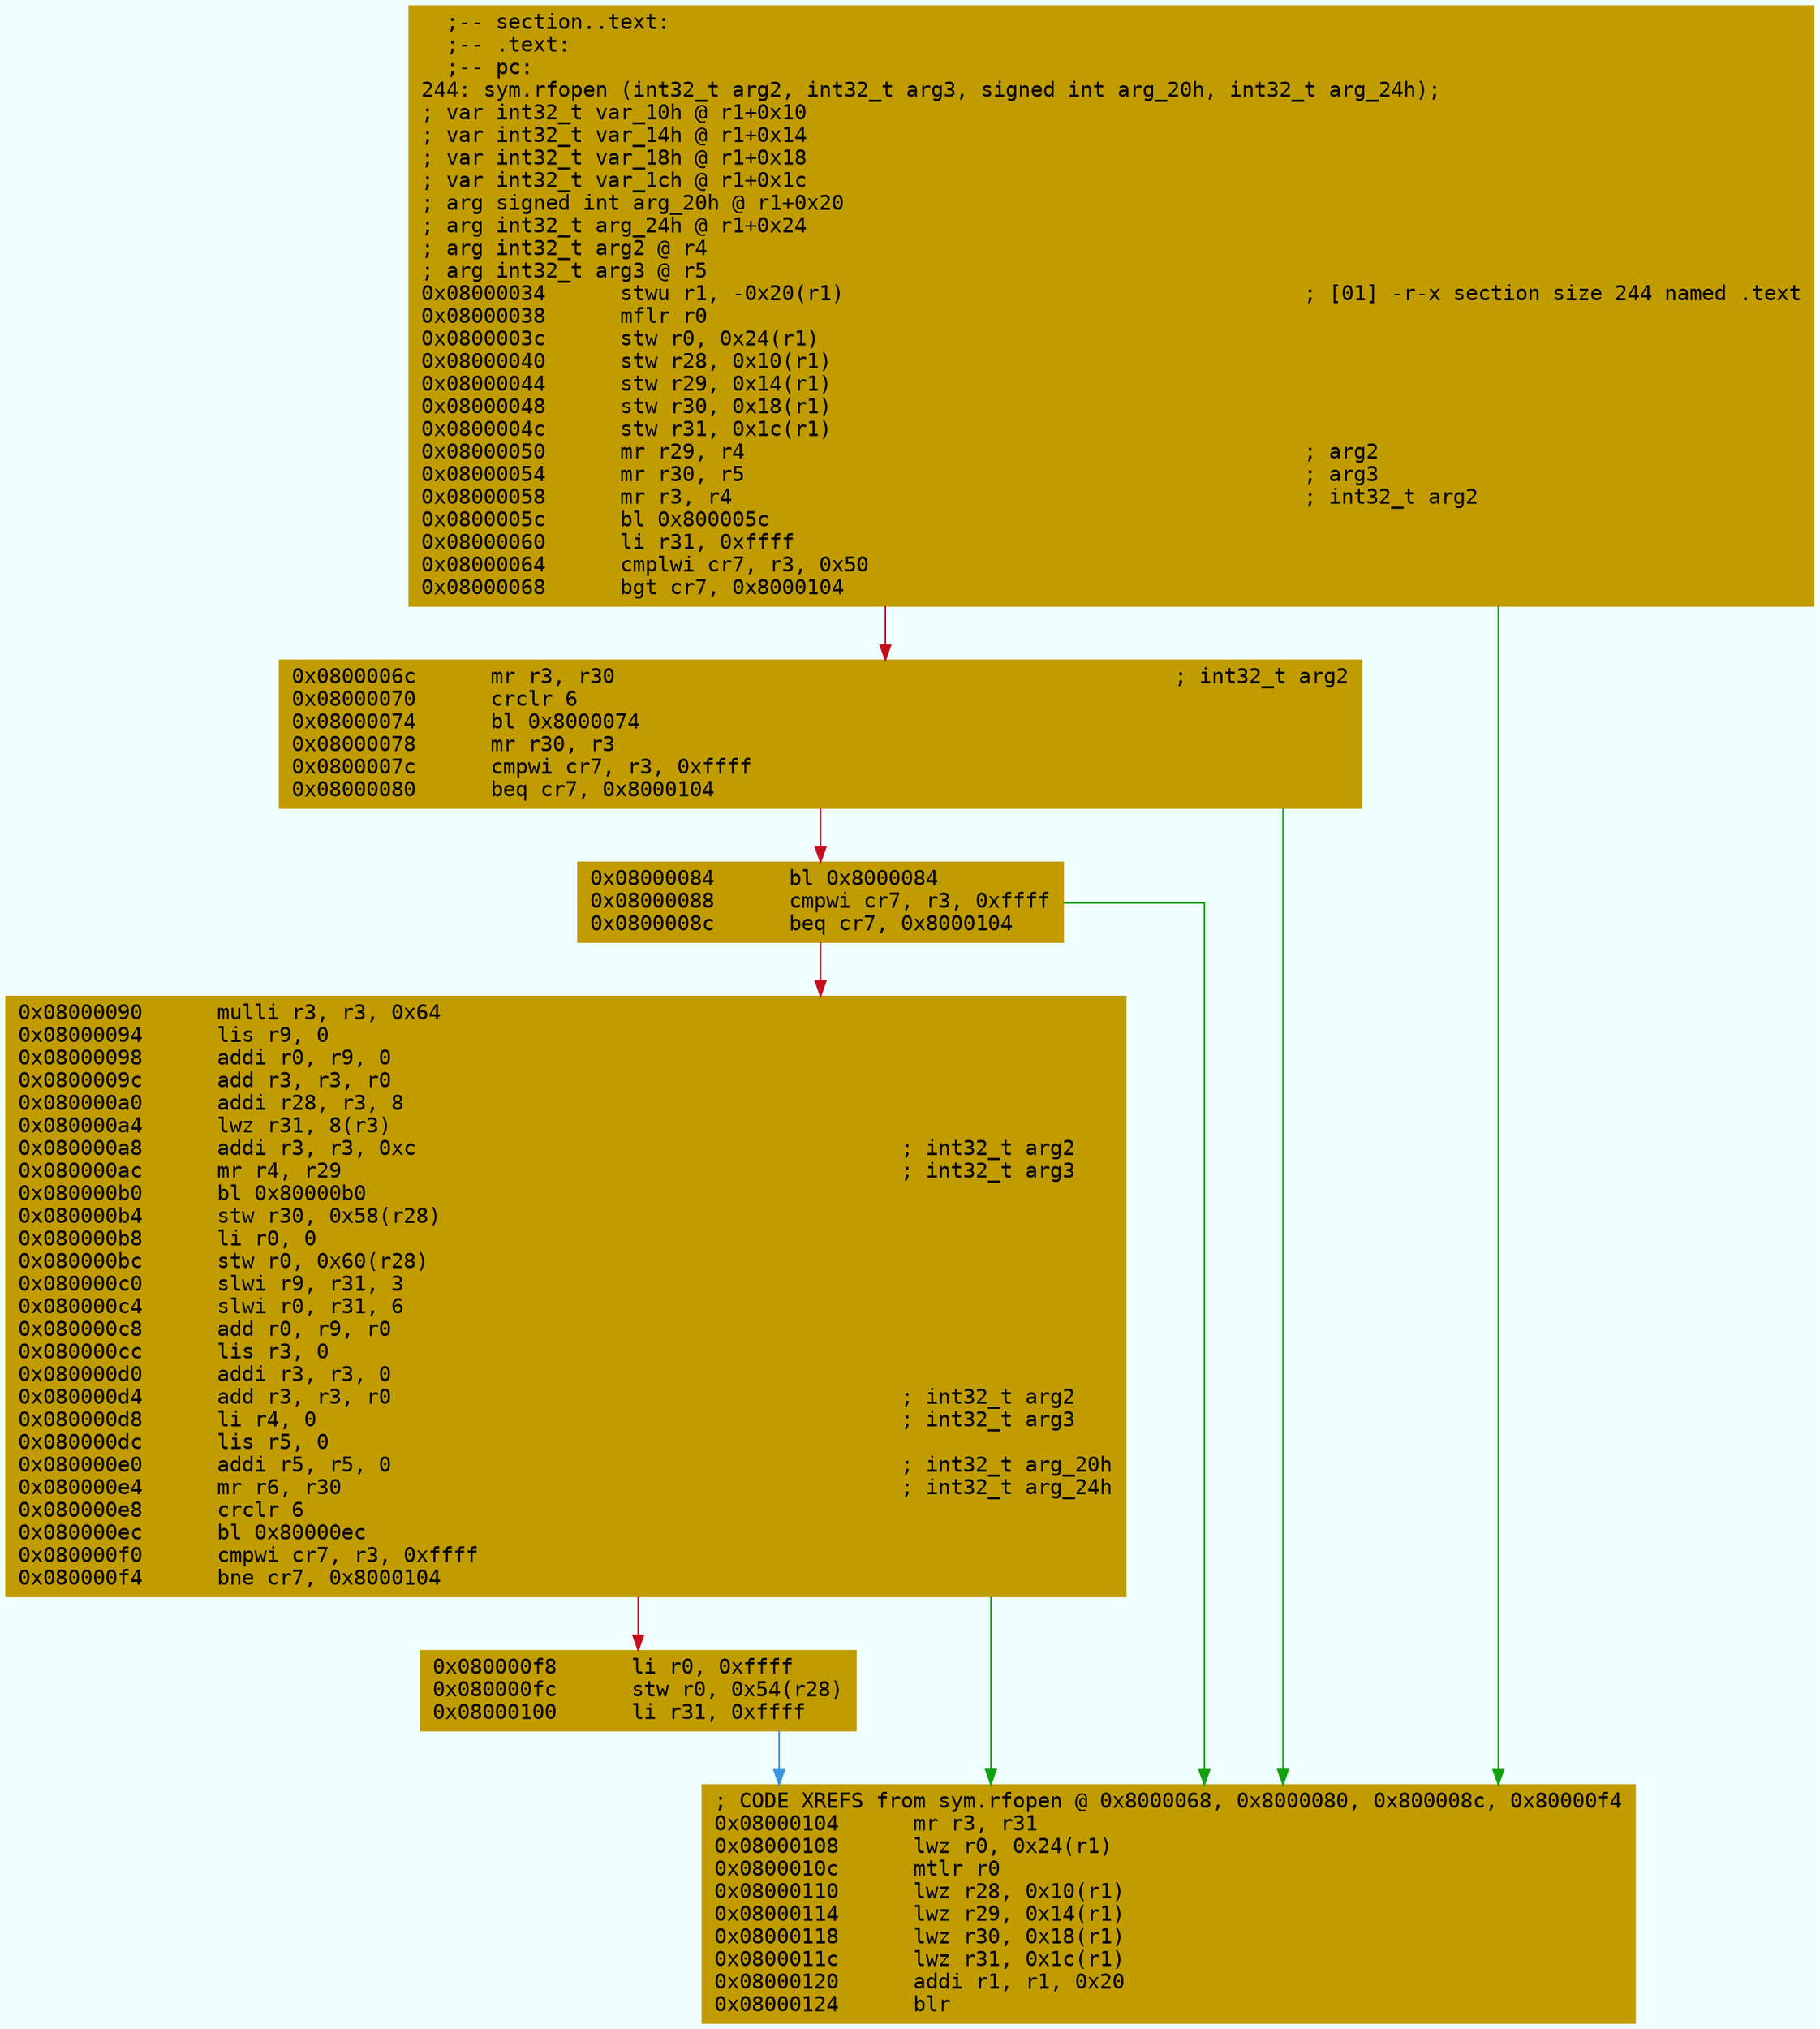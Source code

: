 digraph code {
	graph [bgcolor=azure fontsize=8 fontname="Courier" splines="ortho"];
	node [fillcolor=gray style=filled shape=box];
	edge [arrowhead="normal"];
	"0x08000034" [URL="sym.rfopen/0x08000034", fillcolor="#c19c00",color="#c19c00", fontname="Courier",label="  ;-- section..text:\l  ;-- .text:\l  ;-- pc:\l244: sym.rfopen (int32_t arg2, int32_t arg3, signed int arg_20h, int32_t arg_24h);\l; var int32_t var_10h @ r1+0x10\l; var int32_t var_14h @ r1+0x14\l; var int32_t var_18h @ r1+0x18\l; var int32_t var_1ch @ r1+0x1c\l; arg signed int arg_20h @ r1+0x20\l; arg int32_t arg_24h @ r1+0x24\l; arg int32_t arg2 @ r4\l; arg int32_t arg3 @ r5\l0x08000034      stwu r1, -0x20(r1)                                     ; [01] -r-x section size 244 named .text\l0x08000038      mflr r0\l0x0800003c      stw r0, 0x24(r1)\l0x08000040      stw r28, 0x10(r1)\l0x08000044      stw r29, 0x14(r1)\l0x08000048      stw r30, 0x18(r1)\l0x0800004c      stw r31, 0x1c(r1)\l0x08000050      mr r29, r4                                             ; arg2\l0x08000054      mr r30, r5                                             ; arg3\l0x08000058      mr r3, r4                                              ; int32_t arg2\l0x0800005c      bl 0x800005c\l0x08000060      li r31, 0xffff\l0x08000064      cmplwi cr7, r3, 0x50\l0x08000068      bgt cr7, 0x8000104\l"]
	"0x0800006c" [URL="sym.rfopen/0x0800006c", fillcolor="#c19c00",color="#c19c00", fontname="Courier",label="0x0800006c      mr r3, r30                                             ; int32_t arg2\l0x08000070      crclr 6\l0x08000074      bl 0x8000074\l0x08000078      mr r30, r3\l0x0800007c      cmpwi cr7, r3, 0xffff\l0x08000080      beq cr7, 0x8000104\l"]
	"0x08000084" [URL="sym.rfopen/0x08000084", fillcolor="#c19c00",color="#c19c00", fontname="Courier",label="0x08000084      bl 0x8000084\l0x08000088      cmpwi cr7, r3, 0xffff\l0x0800008c      beq cr7, 0x8000104\l"]
	"0x08000090" [URL="sym.rfopen/0x08000090", fillcolor="#c19c00",color="#c19c00", fontname="Courier",label="0x08000090      mulli r3, r3, 0x64\l0x08000094      lis r9, 0\l0x08000098      addi r0, r9, 0\l0x0800009c      add r3, r3, r0\l0x080000a0      addi r28, r3, 8\l0x080000a4      lwz r31, 8(r3)\l0x080000a8      addi r3, r3, 0xc                                       ; int32_t arg2\l0x080000ac      mr r4, r29                                             ; int32_t arg3\l0x080000b0      bl 0x80000b0\l0x080000b4      stw r30, 0x58(r28)\l0x080000b8      li r0, 0\l0x080000bc      stw r0, 0x60(r28)\l0x080000c0      slwi r9, r31, 3\l0x080000c4      slwi r0, r31, 6\l0x080000c8      add r0, r9, r0\l0x080000cc      lis r3, 0\l0x080000d0      addi r3, r3, 0\l0x080000d4      add r3, r3, r0                                         ; int32_t arg2\l0x080000d8      li r4, 0                                               ; int32_t arg3\l0x080000dc      lis r5, 0\l0x080000e0      addi r5, r5, 0                                         ; int32_t arg_20h\l0x080000e4      mr r6, r30                                             ; int32_t arg_24h\l0x080000e8      crclr 6\l0x080000ec      bl 0x80000ec\l0x080000f0      cmpwi cr7, r3, 0xffff\l0x080000f4      bne cr7, 0x8000104\l"]
	"0x080000f8" [URL="sym.rfopen/0x080000f8", fillcolor="#c19c00",color="#c19c00", fontname="Courier",label="0x080000f8      li r0, 0xffff\l0x080000fc      stw r0, 0x54(r28)\l0x08000100      li r31, 0xffff\l"]
	"0x08000104" [URL="sym.rfopen/0x08000104", fillcolor="#c19c00",color="#c19c00", fontname="Courier",label="; CODE XREFS from sym.rfopen @ 0x8000068, 0x8000080, 0x800008c, 0x80000f4\l0x08000104      mr r3, r31\l0x08000108      lwz r0, 0x24(r1)\l0x0800010c      mtlr r0\l0x08000110      lwz r28, 0x10(r1)\l0x08000114      lwz r29, 0x14(r1)\l0x08000118      lwz r30, 0x18(r1)\l0x0800011c      lwz r31, 0x1c(r1)\l0x08000120      addi r1, r1, 0x20\l0x08000124      blr\l"]
        "0x08000034" -> "0x08000104" [color="#13a10e"];
        "0x08000034" -> "0x0800006c" [color="#c50f1f"];
        "0x0800006c" -> "0x08000104" [color="#13a10e"];
        "0x0800006c" -> "0x08000084" [color="#c50f1f"];
        "0x08000084" -> "0x08000104" [color="#13a10e"];
        "0x08000084" -> "0x08000090" [color="#c50f1f"];
        "0x08000090" -> "0x08000104" [color="#13a10e"];
        "0x08000090" -> "0x080000f8" [color="#c50f1f"];
        "0x080000f8" -> "0x08000104" [color="#3a96dd"];
}
